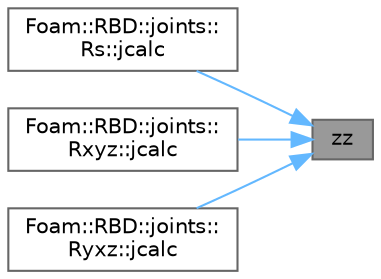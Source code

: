 digraph "zz"
{
 // LATEX_PDF_SIZE
  bgcolor="transparent";
  edge [fontname=Helvetica,fontsize=10,labelfontname=Helvetica,labelfontsize=10];
  node [fontname=Helvetica,fontsize=10,shape=box,height=0.2,width=0.4];
  rankdir="RL";
  Node1 [id="Node000001",label="zz",height=0.2,width=0.4,color="gray40", fillcolor="grey60", style="filled", fontcolor="black",tooltip=" "];
  Node1 -> Node2 [id="edge1_Node000001_Node000002",dir="back",color="steelblue1",style="solid",tooltip=" "];
  Node2 [id="Node000002",label="Foam::RBD::joints::\lRs::jcalc",height=0.2,width=0.4,color="grey40", fillcolor="white", style="filled",URL="$classFoam_1_1RBD_1_1joints_1_1Rs.html#a704cdcfe650b6acc214d0e74870900e9",tooltip=" "];
  Node1 -> Node3 [id="edge2_Node000001_Node000003",dir="back",color="steelblue1",style="solid",tooltip=" "];
  Node3 [id="Node000003",label="Foam::RBD::joints::\lRxyz::jcalc",height=0.2,width=0.4,color="grey40", fillcolor="white", style="filled",URL="$classFoam_1_1RBD_1_1joints_1_1Rxyz.html#a704cdcfe650b6acc214d0e74870900e9",tooltip=" "];
  Node1 -> Node4 [id="edge3_Node000001_Node000004",dir="back",color="steelblue1",style="solid",tooltip=" "];
  Node4 [id="Node000004",label="Foam::RBD::joints::\lRyxz::jcalc",height=0.2,width=0.4,color="grey40", fillcolor="white", style="filled",URL="$classFoam_1_1RBD_1_1joints_1_1Ryxz.html#a704cdcfe650b6acc214d0e74870900e9",tooltip=" "];
}
